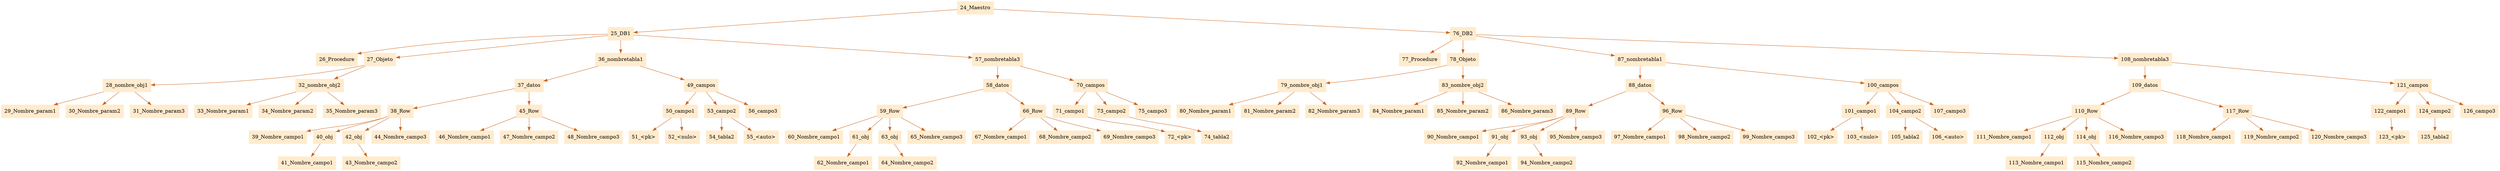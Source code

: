digraph G {node[shape=box, style=filled, color=blanchedalmond]; edge[color=chocolate3];rankdir=UD 

"24_Maestro"->"25_DB1""25_DB1"->"26_Procedure""25_DB1"->"27_Objeto""27_Objeto"->"28_nombre_obj1""28_nombre_obj1"->"29_Nombre_param1""28_nombre_obj1"->"30_Nombre_param2""28_nombre_obj1"->"31_Nombre_param3""27_Objeto"->"32_nombre_obj2""32_nombre_obj2"->"33_Nombre_param1""32_nombre_obj2"->"34_Nombre_param2""32_nombre_obj2"->"35_Nombre_param3""25_DB1"->"36_nombretabla1""36_nombretabla1"->"37_datos""37_datos"->"38_Row""38_Row"->"39_Nombre_campo1""38_Row"->"40_obj""40_obj"->"41_Nombre_campo1""38_Row"->"42_obj""42_obj"->"43_Nombre_campo2""38_Row"->"44_Nombre_campo3""37_datos"->"45_Row""45_Row"->"46_Nombre_campo1""45_Row"->"47_Nombre_campo2""45_Row"->"48_Nombre_campo3""36_nombretabla1"->"49_campos""49_campos"->"50_campo1""50_campo1"->"51_<pk>""50_campo1"->"52_<nulo>""49_campos"->"53_campo2""53_campo2"->"54_tabla2""53_campo2"->"55_<auto>""49_campos"->"56_campo3""25_DB1"->"57_nombretabla3""57_nombretabla3"->"58_datos""58_datos"->"59_Row""59_Row"->"60_Nombre_campo1""59_Row"->"61_obj""61_obj"->"62_Nombre_campo1""59_Row"->"63_obj""63_obj"->"64_Nombre_campo2""59_Row"->"65_Nombre_campo3""58_datos"->"66_Row""66_Row"->"67_Nombre_campo1""66_Row"->"68_Nombre_campo2""66_Row"->"69_Nombre_campo3""57_nombretabla3"->"70_campos""70_campos"->"71_campo1""71_campo1"->"72_<pk>""70_campos"->"73_campo2""73_campo2"->"74_tabla2""70_campos"->"75_campo3""24_Maestro"->"76_DB2""76_DB2"->"77_Procedure""76_DB2"->"78_Objeto""78_Objeto"->"79_nombre_obj1""79_nombre_obj1"->"80_Nombre_param1""79_nombre_obj1"->"81_Nombre_param2""79_nombre_obj1"->"82_Nombre_param3""78_Objeto"->"83_nombre_obj2""83_nombre_obj2"->"84_Nombre_param1""83_nombre_obj2"->"85_Nombre_param2""83_nombre_obj2"->"86_Nombre_param3""76_DB2"->"87_nombretabla1""87_nombretabla1"->"88_datos""88_datos"->"89_Row""89_Row"->"90_Nombre_campo1""89_Row"->"91_obj""91_obj"->"92_Nombre_campo1""89_Row"->"93_obj""93_obj"->"94_Nombre_campo2""89_Row"->"95_Nombre_campo3""88_datos"->"96_Row""96_Row"->"97_Nombre_campo1""96_Row"->"98_Nombre_campo2""96_Row"->"99_Nombre_campo3""87_nombretabla1"->"100_campos""100_campos"->"101_campo1""101_campo1"->"102_<pk>""101_campo1"->"103_<nulo>""100_campos"->"104_campo2""104_campo2"->"105_tabla2""104_campo2"->"106_<auto>""100_campos"->"107_campo3""76_DB2"->"108_nombretabla3""108_nombretabla3"->"109_datos""109_datos"->"110_Row""110_Row"->"111_Nombre_campo1""110_Row"->"112_obj""112_obj"->"113_Nombre_campo1""110_Row"->"114_obj""114_obj"->"115_Nombre_campo2""110_Row"->"116_Nombre_campo3""109_datos"->"117_Row""117_Row"->"118_Nombre_campo1""117_Row"->"119_Nombre_campo2""117_Row"->"120_Nombre_campo3""108_nombretabla3"->"121_campos""121_campos"->"122_campo1""122_campo1"->"123_<pk>""121_campos"->"124_campo2""124_campo2"->"125_tabla2""121_campos"->"126_campo3"

}
